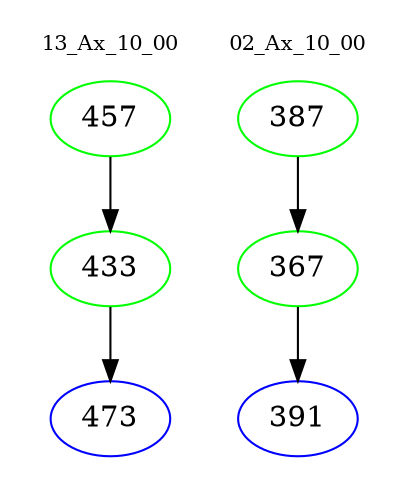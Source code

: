 digraph{
subgraph cluster_0 {
color = white
label = "13_Ax_10_00";
fontsize=10;
T0_457 [label="457", color="green"]
T0_457 -> T0_433 [color="black"]
T0_433 [label="433", color="green"]
T0_433 -> T0_473 [color="black"]
T0_473 [label="473", color="blue"]
}
subgraph cluster_1 {
color = white
label = "02_Ax_10_00";
fontsize=10;
T1_387 [label="387", color="green"]
T1_387 -> T1_367 [color="black"]
T1_367 [label="367", color="green"]
T1_367 -> T1_391 [color="black"]
T1_391 [label="391", color="blue"]
}
}
